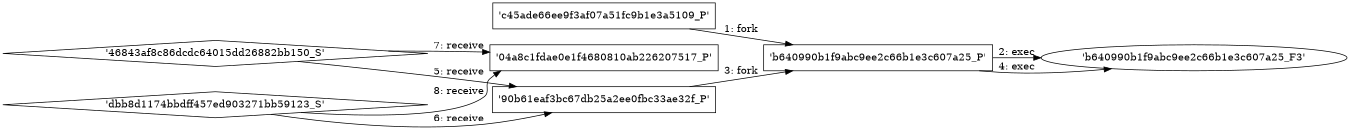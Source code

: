digraph "D:\Learning\Paper\apt\基于CTI的攻击预警\Dataset\攻击图\ASGfromALLCTI\Using Zero Trust principles to protect against sophisticated attacks like Solorigate.dot" {
rankdir="LR"
size="9"
fixedsize="false"
splines="true"
nodesep=0.3
ranksep=0
fontsize=10
overlap="scalexy"
engine= "neato"
	"'c45ade66ee9f3af07a51fc9b1e3a5109_P'" [node_type=Process shape=box]
	"'b640990b1f9abc9ee2c66b1e3c607a25_P'" [node_type=Process shape=box]
	"'c45ade66ee9f3af07a51fc9b1e3a5109_P'" -> "'b640990b1f9abc9ee2c66b1e3c607a25_P'" [label="1: fork"]
	"'b640990b1f9abc9ee2c66b1e3c607a25_P'" [node_type=Process shape=box]
	"'b640990b1f9abc9ee2c66b1e3c607a25_F3'" [node_type=File shape=ellipse]
	"'b640990b1f9abc9ee2c66b1e3c607a25_P'" -> "'b640990b1f9abc9ee2c66b1e3c607a25_F3'" [label="2: exec"]
	"'90b61eaf3bc67db25a2ee0fbc33ae32f_P'" [node_type=Process shape=box]
	"'b640990b1f9abc9ee2c66b1e3c607a25_P'" [node_type=Process shape=box]
	"'90b61eaf3bc67db25a2ee0fbc33ae32f_P'" -> "'b640990b1f9abc9ee2c66b1e3c607a25_P'" [label="3: fork"]
	"'b640990b1f9abc9ee2c66b1e3c607a25_P'" [node_type=Process shape=box]
	"'b640990b1f9abc9ee2c66b1e3c607a25_F3'" [node_type=File shape=ellipse]
	"'b640990b1f9abc9ee2c66b1e3c607a25_P'" -> "'b640990b1f9abc9ee2c66b1e3c607a25_F3'" [label="4: exec"]
	"'90b61eaf3bc67db25a2ee0fbc33ae32f_P'" [node_type=Process shape=box]
	"'46843af8c86dcdc64015dd26882bb150_S'" [node_type=Socket shape=diamond]
	"'46843af8c86dcdc64015dd26882bb150_S'" -> "'90b61eaf3bc67db25a2ee0fbc33ae32f_P'" [label="5: receive"]
	"'90b61eaf3bc67db25a2ee0fbc33ae32f_P'" [node_type=Process shape=box]
	"'dbb8d1174bbdff457ed903271bb59123_S'" [node_type=Socket shape=diamond]
	"'dbb8d1174bbdff457ed903271bb59123_S'" -> "'90b61eaf3bc67db25a2ee0fbc33ae32f_P'" [label="6: receive"]
	"'04a8c1fdae0e1f4680810ab226207517_P'" [node_type=Process shape=box]
	"'46843af8c86dcdc64015dd26882bb150_S'" [node_type=Socket shape=diamond]
	"'46843af8c86dcdc64015dd26882bb150_S'" -> "'04a8c1fdae0e1f4680810ab226207517_P'" [label="7: receive"]
	"'04a8c1fdae0e1f4680810ab226207517_P'" [node_type=Process shape=box]
	"'dbb8d1174bbdff457ed903271bb59123_S'" [node_type=Socket shape=diamond]
	"'dbb8d1174bbdff457ed903271bb59123_S'" -> "'04a8c1fdae0e1f4680810ab226207517_P'" [label="8: receive"]
}
